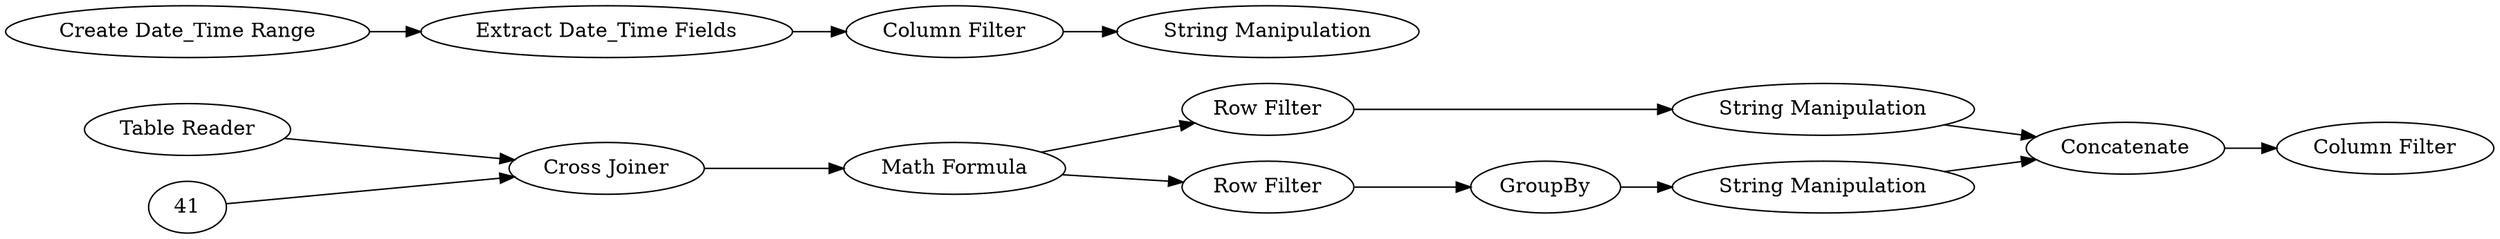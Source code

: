 digraph {
	1 [label="Table Reader"]
	28 [label="Cross Joiner"]
	29 [label="Math Formula"]
	33 [label="Row Filter"]
	34 [label="Row Filter"]
	35 [label=GroupBy]
	36 [label="String Manipulation"]
	38 [label="String Manipulation"]
	39 [label=Concatenate]
	40 [label="Column Filter"]
	2 [label="Create Date_Time Range"]
	30 [label="Extract Date_Time Fields"]
	31 [label="Column Filter"]
	37 [label="String Manipulation"]
	2 -> 30
	30 -> 31
	31 -> 37
	1 -> 28
	28 -> 29
	29 -> 33
	29 -> 34
	33 -> 38
	34 -> 35
	35 -> 36
	36 -> 39
	38 -> 39
	39 -> 40
	41 -> 28
	rankdir=LR
}
